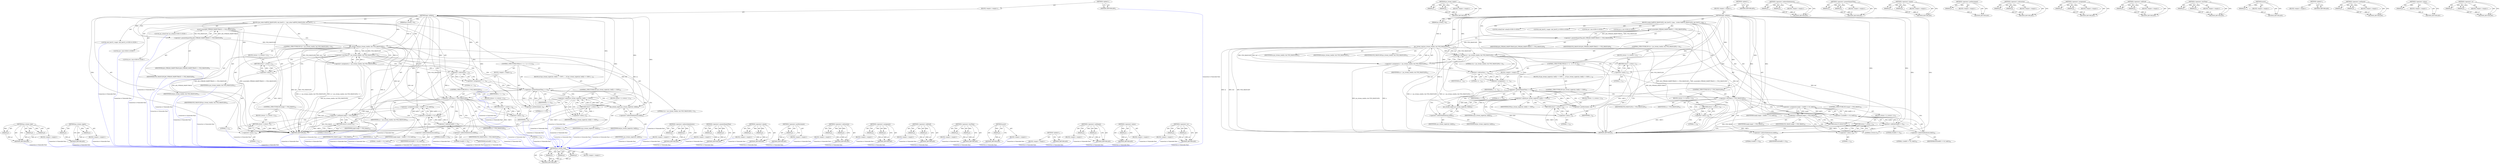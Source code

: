 digraph "&lt;operator&gt;.or" {
vulnerable_128 [label=<(METHOD,jas_stream_read)>];
vulnerable_129 [label=<(PARAM,p1)>];
vulnerable_130 [label=<(PARAM,p2)>];
vulnerable_131 [label=<(PARAM,p3)>];
vulnerable_132 [label=<(BLOCK,&lt;empty&gt;,&lt;empty&gt;)>];
vulnerable_133 [label=<(METHOD_RETURN,ANY)>];
vulnerable_152 [label=<(METHOD,jas_stream_ungetc)>];
vulnerable_153 [label=<(PARAM,p1)>];
vulnerable_154 [label=<(PARAM,p2)>];
vulnerable_155 [label=<(BLOCK,&lt;empty&gt;,&lt;empty&gt;)>];
vulnerable_156 [label=<(METHOD_RETURN,ANY)>];
vulnerable_6 [label=<(METHOD,&lt;global&gt;)<SUB>1</SUB>>];
vulnerable_7 [label=<(BLOCK,&lt;empty&gt;,&lt;empty&gt;)<SUB>1</SUB>>];
vulnerable_8 [label=<(METHOD,pgx_validate)<SUB>1</SUB>>];
vulnerable_9 [label=<(PARAM,jas_stream_t *in)<SUB>1</SUB>>];
vulnerable_10 [label=<(BLOCK,{
	uchar buf[PGX_MAGICLEN];
 	uint_fast32_t mag...,{
	uchar buf[PGX_MAGICLEN];
 	uint_fast32_t mag...)<SUB>2</SUB>>];
vulnerable_11 [label="<(LOCAL,uchar[] buf: uchar[])<SUB>3</SUB>>"];
vulnerable_12 [label="<(LOCAL,uint_fast32_t magic: uint_fast32_t)<SUB>4</SUB>>"];
vulnerable_13 [label="<(LOCAL,int i: int)<SUB>5</SUB>>"];
vulnerable_14 [label="<(LOCAL,int n: int)<SUB>6</SUB>>"];
vulnerable_15 [label=<(assert,assert(JAS_STREAM_MAXPUTBACK &gt;= PGX_MAGICLEN))<SUB>8</SUB>>];
vulnerable_16 [label=<(&lt;operator&gt;.greaterEqualsThan,JAS_STREAM_MAXPUTBACK &gt;= PGX_MAGICLEN)<SUB>8</SUB>>];
vulnerable_17 [label=<(IDENTIFIER,JAS_STREAM_MAXPUTBACK,JAS_STREAM_MAXPUTBACK &gt;= PGX_MAGICLEN)<SUB>8</SUB>>];
vulnerable_18 [label=<(IDENTIFIER,PGX_MAGICLEN,JAS_STREAM_MAXPUTBACK &gt;= PGX_MAGICLEN)<SUB>8</SUB>>];
vulnerable_19 [label=<(CONTROL_STRUCTURE,IF,if ((n = jas_stream_read(in, buf, PGX_MAGICLEN)) &lt; 0))<SUB>12</SUB>>];
vulnerable_20 [label=<(&lt;operator&gt;.lessThan,(n = jas_stream_read(in, buf, PGX_MAGICLEN)) &lt; 0)<SUB>12</SUB>>];
vulnerable_21 [label=<(&lt;operator&gt;.assignment,n = jas_stream_read(in, buf, PGX_MAGICLEN))<SUB>12</SUB>>];
vulnerable_22 [label=<(IDENTIFIER,n,n = jas_stream_read(in, buf, PGX_MAGICLEN))<SUB>12</SUB>>];
vulnerable_23 [label=<(jas_stream_read,jas_stream_read(in, buf, PGX_MAGICLEN))<SUB>12</SUB>>];
vulnerable_24 [label=<(IDENTIFIER,in,jas_stream_read(in, buf, PGX_MAGICLEN))<SUB>12</SUB>>];
vulnerable_25 [label=<(IDENTIFIER,buf,jas_stream_read(in, buf, PGX_MAGICLEN))<SUB>12</SUB>>];
vulnerable_26 [label=<(IDENTIFIER,PGX_MAGICLEN,jas_stream_read(in, buf, PGX_MAGICLEN))<SUB>12</SUB>>];
vulnerable_27 [label=<(LITERAL,0,(n = jas_stream_read(in, buf, PGX_MAGICLEN)) &lt; 0)<SUB>12</SUB>>];
vulnerable_28 [label=<(BLOCK,{
		return -1;
	},{
		return -1;
	})<SUB>12</SUB>>];
vulnerable_29 [label=<(RETURN,return -1;,return -1;)<SUB>13</SUB>>];
vulnerable_30 [label=<(&lt;operator&gt;.minus,-1)<SUB>13</SUB>>];
vulnerable_31 [label=<(LITERAL,1,-1)<SUB>13</SUB>>];
vulnerable_32 [label=<(CONTROL_STRUCTURE,FOR,for (i = n - 1;i &gt;= 0;--i))<SUB>18</SUB>>];
vulnerable_33 [label=<(BLOCK,&lt;empty&gt;,&lt;empty&gt;)<SUB>18</SUB>>];
vulnerable_34 [label=<(&lt;operator&gt;.assignment,i = n - 1)<SUB>18</SUB>>];
vulnerable_35 [label=<(IDENTIFIER,i,i = n - 1)<SUB>18</SUB>>];
vulnerable_36 [label=<(&lt;operator&gt;.subtraction,n - 1)<SUB>18</SUB>>];
vulnerable_37 [label=<(IDENTIFIER,n,n - 1)<SUB>18</SUB>>];
vulnerable_38 [label=<(LITERAL,1,n - 1)<SUB>18</SUB>>];
vulnerable_39 [label=<(&lt;operator&gt;.greaterEqualsThan,i &gt;= 0)<SUB>18</SUB>>];
vulnerable_40 [label=<(IDENTIFIER,i,i &gt;= 0)<SUB>18</SUB>>];
vulnerable_41 [label=<(LITERAL,0,i &gt;= 0)<SUB>18</SUB>>];
vulnerable_42 [label=<(&lt;operator&gt;.preDecrement,--i)<SUB>18</SUB>>];
vulnerable_43 [label=<(IDENTIFIER,i,--i)<SUB>18</SUB>>];
vulnerable_44 [label=<(BLOCK,{
		if (jas_stream_ungetc(in, buf[i]) == EOF) {...,{
		if (jas_stream_ungetc(in, buf[i]) == EOF) {...)<SUB>18</SUB>>];
vulnerable_45 [label=<(CONTROL_STRUCTURE,IF,if (jas_stream_ungetc(in, buf[i]) == EOF))<SUB>19</SUB>>];
vulnerable_46 [label=<(&lt;operator&gt;.equals,jas_stream_ungetc(in, buf[i]) == EOF)<SUB>19</SUB>>];
vulnerable_47 [label=<(jas_stream_ungetc,jas_stream_ungetc(in, buf[i]))<SUB>19</SUB>>];
vulnerable_48 [label=<(IDENTIFIER,in,jas_stream_ungetc(in, buf[i]))<SUB>19</SUB>>];
vulnerable_49 [label=<(&lt;operator&gt;.indirectIndexAccess,buf[i])<SUB>19</SUB>>];
vulnerable_50 [label=<(IDENTIFIER,buf,jas_stream_ungetc(in, buf[i]))<SUB>19</SUB>>];
vulnerable_51 [label=<(IDENTIFIER,i,jas_stream_ungetc(in, buf[i]))<SUB>19</SUB>>];
vulnerable_52 [label=<(IDENTIFIER,EOF,jas_stream_ungetc(in, buf[i]) == EOF)<SUB>19</SUB>>];
vulnerable_53 [label=<(BLOCK,{
			return -1;
		},{
			return -1;
		})<SUB>19</SUB>>];
vulnerable_54 [label=<(RETURN,return -1;,return -1;)<SUB>20</SUB>>];
vulnerable_55 [label=<(&lt;operator&gt;.minus,-1)<SUB>20</SUB>>];
vulnerable_56 [label=<(LITERAL,1,-1)<SUB>20</SUB>>];
vulnerable_57 [label=<(CONTROL_STRUCTURE,IF,if (n &lt; PGX_MAGICLEN))<SUB>25</SUB>>];
vulnerable_58 [label=<(&lt;operator&gt;.lessThan,n &lt; PGX_MAGICLEN)<SUB>25</SUB>>];
vulnerable_59 [label=<(IDENTIFIER,n,n &lt; PGX_MAGICLEN)<SUB>25</SUB>>];
vulnerable_60 [label=<(IDENTIFIER,PGX_MAGICLEN,n &lt; PGX_MAGICLEN)<SUB>25</SUB>>];
vulnerable_61 [label=<(BLOCK,{
		return -1;
	},{
		return -1;
	})<SUB>25</SUB>>];
vulnerable_62 [label=<(RETURN,return -1;,return -1;)<SUB>26</SUB>>];
vulnerable_63 [label=<(&lt;operator&gt;.minus,-1)<SUB>26</SUB>>];
vulnerable_64 [label=<(LITERAL,1,-1)<SUB>26</SUB>>];
vulnerable_65 [label=<(&lt;operator&gt;.assignment,magic = (buf[0] &lt;&lt; 8) | buf[1])<SUB>30</SUB>>];
vulnerable_66 [label=<(IDENTIFIER,magic,magic = (buf[0] &lt;&lt; 8) | buf[1])<SUB>30</SUB>>];
vulnerable_67 [label=<(&lt;operator&gt;.or,(buf[0] &lt;&lt; 8) | buf[1])<SUB>30</SUB>>];
vulnerable_68 [label=<(&lt;operator&gt;.shiftLeft,buf[0] &lt;&lt; 8)<SUB>30</SUB>>];
vulnerable_69 [label=<(&lt;operator&gt;.indirectIndexAccess,buf[0])<SUB>30</SUB>>];
vulnerable_70 [label=<(IDENTIFIER,buf,buf[0] &lt;&lt; 8)<SUB>30</SUB>>];
vulnerable_71 [label=<(LITERAL,0,buf[0] &lt;&lt; 8)<SUB>30</SUB>>];
vulnerable_72 [label=<(LITERAL,8,buf[0] &lt;&lt; 8)<SUB>30</SUB>>];
vulnerable_73 [label=<(&lt;operator&gt;.indirectIndexAccess,buf[1])<SUB>30</SUB>>];
vulnerable_74 [label=<(IDENTIFIER,buf,(buf[0] &lt;&lt; 8) | buf[1])<SUB>30</SUB>>];
vulnerable_75 [label=<(LITERAL,1,(buf[0] &lt;&lt; 8) | buf[1])<SUB>30</SUB>>];
vulnerable_76 [label=<(CONTROL_STRUCTURE,IF,if (magic != PGX_MAGIC))<SUB>33</SUB>>];
vulnerable_77 [label=<(&lt;operator&gt;.notEquals,magic != PGX_MAGIC)<SUB>33</SUB>>];
vulnerable_78 [label=<(IDENTIFIER,magic,magic != PGX_MAGIC)<SUB>33</SUB>>];
vulnerable_79 [label=<(IDENTIFIER,PGX_MAGIC,magic != PGX_MAGIC)<SUB>33</SUB>>];
vulnerable_80 [label=<(BLOCK,{
		return -1;
	},{
		return -1;
	})<SUB>33</SUB>>];
vulnerable_81 [label=<(RETURN,return -1;,return -1;)<SUB>34</SUB>>];
vulnerable_82 [label=<(&lt;operator&gt;.minus,-1)<SUB>34</SUB>>];
vulnerable_83 [label=<(LITERAL,1,-1)<SUB>34</SUB>>];
vulnerable_84 [label=<(RETURN,return 0;,return 0;)<SUB>37</SUB>>];
vulnerable_85 [label=<(LITERAL,0,return 0;)<SUB>37</SUB>>];
vulnerable_86 [label=<(METHOD_RETURN,int)<SUB>1</SUB>>];
vulnerable_88 [label=<(METHOD_RETURN,ANY)<SUB>1</SUB>>];
vulnerable_157 [label=<(METHOD,&lt;operator&gt;.indirectIndexAccess)>];
vulnerable_158 [label=<(PARAM,p1)>];
vulnerable_159 [label=<(PARAM,p2)>];
vulnerable_160 [label=<(BLOCK,&lt;empty&gt;,&lt;empty&gt;)>];
vulnerable_161 [label=<(METHOD_RETURN,ANY)>];
vulnerable_113 [label=<(METHOD,&lt;operator&gt;.greaterEqualsThan)>];
vulnerable_114 [label=<(PARAM,p1)>];
vulnerable_115 [label=<(PARAM,p2)>];
vulnerable_116 [label=<(BLOCK,&lt;empty&gt;,&lt;empty&gt;)>];
vulnerable_117 [label=<(METHOD_RETURN,ANY)>];
vulnerable_147 [label=<(METHOD,&lt;operator&gt;.equals)>];
vulnerable_148 [label=<(PARAM,p1)>];
vulnerable_149 [label=<(PARAM,p2)>];
vulnerable_150 [label=<(BLOCK,&lt;empty&gt;,&lt;empty&gt;)>];
vulnerable_151 [label=<(METHOD_RETURN,ANY)>];
vulnerable_143 [label=<(METHOD,&lt;operator&gt;.preDecrement)>];
vulnerable_144 [label=<(PARAM,p1)>];
vulnerable_145 [label=<(BLOCK,&lt;empty&gt;,&lt;empty&gt;)>];
vulnerable_146 [label=<(METHOD_RETURN,ANY)>];
vulnerable_138 [label=<(METHOD,&lt;operator&gt;.subtraction)>];
vulnerable_139 [label=<(PARAM,p1)>];
vulnerable_140 [label=<(PARAM,p2)>];
vulnerable_141 [label=<(BLOCK,&lt;empty&gt;,&lt;empty&gt;)>];
vulnerable_142 [label=<(METHOD_RETURN,ANY)>];
vulnerable_123 [label=<(METHOD,&lt;operator&gt;.assignment)>];
vulnerable_124 [label=<(PARAM,p1)>];
vulnerable_125 [label=<(PARAM,p2)>];
vulnerable_126 [label=<(BLOCK,&lt;empty&gt;,&lt;empty&gt;)>];
vulnerable_127 [label=<(METHOD_RETURN,ANY)>];
vulnerable_167 [label=<(METHOD,&lt;operator&gt;.shiftLeft)>];
vulnerable_168 [label=<(PARAM,p1)>];
vulnerable_169 [label=<(PARAM,p2)>];
vulnerable_170 [label=<(BLOCK,&lt;empty&gt;,&lt;empty&gt;)>];
vulnerable_171 [label=<(METHOD_RETURN,ANY)>];
vulnerable_118 [label=<(METHOD,&lt;operator&gt;.lessThan)>];
vulnerable_119 [label=<(PARAM,p1)>];
vulnerable_120 [label=<(PARAM,p2)>];
vulnerable_121 [label=<(BLOCK,&lt;empty&gt;,&lt;empty&gt;)>];
vulnerable_122 [label=<(METHOD_RETURN,ANY)>];
vulnerable_109 [label=<(METHOD,assert)>];
vulnerable_110 [label=<(PARAM,p1)>];
vulnerable_111 [label=<(BLOCK,&lt;empty&gt;,&lt;empty&gt;)>];
vulnerable_112 [label=<(METHOD_RETURN,ANY)>];
vulnerable_103 [label=<(METHOD,&lt;global&gt;)<SUB>1</SUB>>];
vulnerable_104 [label=<(BLOCK,&lt;empty&gt;,&lt;empty&gt;)>];
vulnerable_105 [label=<(METHOD_RETURN,ANY)>];
vulnerable_172 [label=<(METHOD,&lt;operator&gt;.notEquals)>];
vulnerable_173 [label=<(PARAM,p1)>];
vulnerable_174 [label=<(PARAM,p2)>];
vulnerable_175 [label=<(BLOCK,&lt;empty&gt;,&lt;empty&gt;)>];
vulnerable_176 [label=<(METHOD_RETURN,ANY)>];
vulnerable_134 [label=<(METHOD,&lt;operator&gt;.minus)>];
vulnerable_135 [label=<(PARAM,p1)>];
vulnerable_136 [label=<(BLOCK,&lt;empty&gt;,&lt;empty&gt;)>];
vulnerable_137 [label=<(METHOD_RETURN,ANY)>];
vulnerable_162 [label=<(METHOD,&lt;operator&gt;.or)>];
vulnerable_163 [label=<(PARAM,p1)>];
vulnerable_164 [label=<(PARAM,p2)>];
vulnerable_165 [label=<(BLOCK,&lt;empty&gt;,&lt;empty&gt;)>];
vulnerable_166 [label=<(METHOD_RETURN,ANY)>];
fixed_128 [label=<(METHOD,jas_stream_read)>];
fixed_129 [label=<(PARAM,p1)>];
fixed_130 [label=<(PARAM,p2)>];
fixed_131 [label=<(PARAM,p3)>];
fixed_132 [label=<(BLOCK,&lt;empty&gt;,&lt;empty&gt;)>];
fixed_133 [label=<(METHOD_RETURN,ANY)>];
fixed_152 [label=<(METHOD,jas_stream_ungetc)>];
fixed_153 [label=<(PARAM,p1)>];
fixed_154 [label=<(PARAM,p2)>];
fixed_155 [label=<(BLOCK,&lt;empty&gt;,&lt;empty&gt;)>];
fixed_156 [label=<(METHOD_RETURN,ANY)>];
fixed_6 [label=<(METHOD,&lt;global&gt;)<SUB>1</SUB>>];
fixed_7 [label=<(BLOCK,&lt;empty&gt;,&lt;empty&gt;)<SUB>1</SUB>>];
fixed_8 [label=<(METHOD,pgx_validate)<SUB>1</SUB>>];
fixed_9 [label=<(PARAM,jas_stream_t *in)<SUB>1</SUB>>];
fixed_10 [label=<(BLOCK,{
	jas_uchar buf[PGX_MAGICLEN];
 	uint_fast32_t...,{
	jas_uchar buf[PGX_MAGICLEN];
 	uint_fast32_t...)<SUB>2</SUB>>];
fixed_11 [label="<(LOCAL,jas_uchar[] buf: jas_uchar[])<SUB>3</SUB>>"];
fixed_12 [label="<(LOCAL,uint_fast32_t magic: uint_fast32_t)<SUB>4</SUB>>"];
fixed_13 [label="<(LOCAL,int i: int)<SUB>5</SUB>>"];
fixed_14 [label="<(LOCAL,int n: int)<SUB>6</SUB>>"];
fixed_15 [label=<(assert,assert(JAS_STREAM_MAXPUTBACK &gt;= PGX_MAGICLEN))<SUB>8</SUB>>];
fixed_16 [label=<(&lt;operator&gt;.greaterEqualsThan,JAS_STREAM_MAXPUTBACK &gt;= PGX_MAGICLEN)<SUB>8</SUB>>];
fixed_17 [label=<(IDENTIFIER,JAS_STREAM_MAXPUTBACK,JAS_STREAM_MAXPUTBACK &gt;= PGX_MAGICLEN)<SUB>8</SUB>>];
fixed_18 [label=<(IDENTIFIER,PGX_MAGICLEN,JAS_STREAM_MAXPUTBACK &gt;= PGX_MAGICLEN)<SUB>8</SUB>>];
fixed_19 [label=<(CONTROL_STRUCTURE,IF,if ((n = jas_stream_read(in, buf, PGX_MAGICLEN)) &lt; 0))<SUB>12</SUB>>];
fixed_20 [label=<(&lt;operator&gt;.lessThan,(n = jas_stream_read(in, buf, PGX_MAGICLEN)) &lt; 0)<SUB>12</SUB>>];
fixed_21 [label=<(&lt;operator&gt;.assignment,n = jas_stream_read(in, buf, PGX_MAGICLEN))<SUB>12</SUB>>];
fixed_22 [label=<(IDENTIFIER,n,n = jas_stream_read(in, buf, PGX_MAGICLEN))<SUB>12</SUB>>];
fixed_23 [label=<(jas_stream_read,jas_stream_read(in, buf, PGX_MAGICLEN))<SUB>12</SUB>>];
fixed_24 [label=<(IDENTIFIER,in,jas_stream_read(in, buf, PGX_MAGICLEN))<SUB>12</SUB>>];
fixed_25 [label=<(IDENTIFIER,buf,jas_stream_read(in, buf, PGX_MAGICLEN))<SUB>12</SUB>>];
fixed_26 [label=<(IDENTIFIER,PGX_MAGICLEN,jas_stream_read(in, buf, PGX_MAGICLEN))<SUB>12</SUB>>];
fixed_27 [label=<(LITERAL,0,(n = jas_stream_read(in, buf, PGX_MAGICLEN)) &lt; 0)<SUB>12</SUB>>];
fixed_28 [label=<(BLOCK,{
		return -1;
	},{
		return -1;
	})<SUB>12</SUB>>];
fixed_29 [label=<(RETURN,return -1;,return -1;)<SUB>13</SUB>>];
fixed_30 [label=<(&lt;operator&gt;.minus,-1)<SUB>13</SUB>>];
fixed_31 [label=<(LITERAL,1,-1)<SUB>13</SUB>>];
fixed_32 [label=<(CONTROL_STRUCTURE,FOR,for (i = n - 1;i &gt;= 0;--i))<SUB>18</SUB>>];
fixed_33 [label=<(BLOCK,&lt;empty&gt;,&lt;empty&gt;)<SUB>18</SUB>>];
fixed_34 [label=<(&lt;operator&gt;.assignment,i = n - 1)<SUB>18</SUB>>];
fixed_35 [label=<(IDENTIFIER,i,i = n - 1)<SUB>18</SUB>>];
fixed_36 [label=<(&lt;operator&gt;.subtraction,n - 1)<SUB>18</SUB>>];
fixed_37 [label=<(IDENTIFIER,n,n - 1)<SUB>18</SUB>>];
fixed_38 [label=<(LITERAL,1,n - 1)<SUB>18</SUB>>];
fixed_39 [label=<(&lt;operator&gt;.greaterEqualsThan,i &gt;= 0)<SUB>18</SUB>>];
fixed_40 [label=<(IDENTIFIER,i,i &gt;= 0)<SUB>18</SUB>>];
fixed_41 [label=<(LITERAL,0,i &gt;= 0)<SUB>18</SUB>>];
fixed_42 [label=<(&lt;operator&gt;.preDecrement,--i)<SUB>18</SUB>>];
fixed_43 [label=<(IDENTIFIER,i,--i)<SUB>18</SUB>>];
fixed_44 [label=<(BLOCK,{
		if (jas_stream_ungetc(in, buf[i]) == EOF) {...,{
		if (jas_stream_ungetc(in, buf[i]) == EOF) {...)<SUB>18</SUB>>];
fixed_45 [label=<(CONTROL_STRUCTURE,IF,if (jas_stream_ungetc(in, buf[i]) == EOF))<SUB>19</SUB>>];
fixed_46 [label=<(&lt;operator&gt;.equals,jas_stream_ungetc(in, buf[i]) == EOF)<SUB>19</SUB>>];
fixed_47 [label=<(jas_stream_ungetc,jas_stream_ungetc(in, buf[i]))<SUB>19</SUB>>];
fixed_48 [label=<(IDENTIFIER,in,jas_stream_ungetc(in, buf[i]))<SUB>19</SUB>>];
fixed_49 [label=<(&lt;operator&gt;.indirectIndexAccess,buf[i])<SUB>19</SUB>>];
fixed_50 [label=<(IDENTIFIER,buf,jas_stream_ungetc(in, buf[i]))<SUB>19</SUB>>];
fixed_51 [label=<(IDENTIFIER,i,jas_stream_ungetc(in, buf[i]))<SUB>19</SUB>>];
fixed_52 [label=<(IDENTIFIER,EOF,jas_stream_ungetc(in, buf[i]) == EOF)<SUB>19</SUB>>];
fixed_53 [label=<(BLOCK,{
			return -1;
		},{
			return -1;
		})<SUB>19</SUB>>];
fixed_54 [label=<(RETURN,return -1;,return -1;)<SUB>20</SUB>>];
fixed_55 [label=<(&lt;operator&gt;.minus,-1)<SUB>20</SUB>>];
fixed_56 [label=<(LITERAL,1,-1)<SUB>20</SUB>>];
fixed_57 [label=<(CONTROL_STRUCTURE,IF,if (n &lt; PGX_MAGICLEN))<SUB>25</SUB>>];
fixed_58 [label=<(&lt;operator&gt;.lessThan,n &lt; PGX_MAGICLEN)<SUB>25</SUB>>];
fixed_59 [label=<(IDENTIFIER,n,n &lt; PGX_MAGICLEN)<SUB>25</SUB>>];
fixed_60 [label=<(IDENTIFIER,PGX_MAGICLEN,n &lt; PGX_MAGICLEN)<SUB>25</SUB>>];
fixed_61 [label=<(BLOCK,{
		return -1;
	},{
		return -1;
	})<SUB>25</SUB>>];
fixed_62 [label=<(RETURN,return -1;,return -1;)<SUB>26</SUB>>];
fixed_63 [label=<(&lt;operator&gt;.minus,-1)<SUB>26</SUB>>];
fixed_64 [label=<(LITERAL,1,-1)<SUB>26</SUB>>];
fixed_65 [label=<(&lt;operator&gt;.assignment,magic = (buf[0] &lt;&lt; 8) | buf[1])<SUB>30</SUB>>];
fixed_66 [label=<(IDENTIFIER,magic,magic = (buf[0] &lt;&lt; 8) | buf[1])<SUB>30</SUB>>];
fixed_67 [label=<(&lt;operator&gt;.or,(buf[0] &lt;&lt; 8) | buf[1])<SUB>30</SUB>>];
fixed_68 [label=<(&lt;operator&gt;.shiftLeft,buf[0] &lt;&lt; 8)<SUB>30</SUB>>];
fixed_69 [label=<(&lt;operator&gt;.indirectIndexAccess,buf[0])<SUB>30</SUB>>];
fixed_70 [label=<(IDENTIFIER,buf,buf[0] &lt;&lt; 8)<SUB>30</SUB>>];
fixed_71 [label=<(LITERAL,0,buf[0] &lt;&lt; 8)<SUB>30</SUB>>];
fixed_72 [label=<(LITERAL,8,buf[0] &lt;&lt; 8)<SUB>30</SUB>>];
fixed_73 [label=<(&lt;operator&gt;.indirectIndexAccess,buf[1])<SUB>30</SUB>>];
fixed_74 [label=<(IDENTIFIER,buf,(buf[0] &lt;&lt; 8) | buf[1])<SUB>30</SUB>>];
fixed_75 [label=<(LITERAL,1,(buf[0] &lt;&lt; 8) | buf[1])<SUB>30</SUB>>];
fixed_76 [label=<(CONTROL_STRUCTURE,IF,if (magic != PGX_MAGIC))<SUB>33</SUB>>];
fixed_77 [label=<(&lt;operator&gt;.notEquals,magic != PGX_MAGIC)<SUB>33</SUB>>];
fixed_78 [label=<(IDENTIFIER,magic,magic != PGX_MAGIC)<SUB>33</SUB>>];
fixed_79 [label=<(IDENTIFIER,PGX_MAGIC,magic != PGX_MAGIC)<SUB>33</SUB>>];
fixed_80 [label=<(BLOCK,{
		return -1;
	},{
		return -1;
	})<SUB>33</SUB>>];
fixed_81 [label=<(RETURN,return -1;,return -1;)<SUB>34</SUB>>];
fixed_82 [label=<(&lt;operator&gt;.minus,-1)<SUB>34</SUB>>];
fixed_83 [label=<(LITERAL,1,-1)<SUB>34</SUB>>];
fixed_84 [label=<(RETURN,return 0;,return 0;)<SUB>37</SUB>>];
fixed_85 [label=<(LITERAL,0,return 0;)<SUB>37</SUB>>];
fixed_86 [label=<(METHOD_RETURN,int)<SUB>1</SUB>>];
fixed_88 [label=<(METHOD_RETURN,ANY)<SUB>1</SUB>>];
fixed_157 [label=<(METHOD,&lt;operator&gt;.indirectIndexAccess)>];
fixed_158 [label=<(PARAM,p1)>];
fixed_159 [label=<(PARAM,p2)>];
fixed_160 [label=<(BLOCK,&lt;empty&gt;,&lt;empty&gt;)>];
fixed_161 [label=<(METHOD_RETURN,ANY)>];
fixed_113 [label=<(METHOD,&lt;operator&gt;.greaterEqualsThan)>];
fixed_114 [label=<(PARAM,p1)>];
fixed_115 [label=<(PARAM,p2)>];
fixed_116 [label=<(BLOCK,&lt;empty&gt;,&lt;empty&gt;)>];
fixed_117 [label=<(METHOD_RETURN,ANY)>];
fixed_147 [label=<(METHOD,&lt;operator&gt;.equals)>];
fixed_148 [label=<(PARAM,p1)>];
fixed_149 [label=<(PARAM,p2)>];
fixed_150 [label=<(BLOCK,&lt;empty&gt;,&lt;empty&gt;)>];
fixed_151 [label=<(METHOD_RETURN,ANY)>];
fixed_143 [label=<(METHOD,&lt;operator&gt;.preDecrement)>];
fixed_144 [label=<(PARAM,p1)>];
fixed_145 [label=<(BLOCK,&lt;empty&gt;,&lt;empty&gt;)>];
fixed_146 [label=<(METHOD_RETURN,ANY)>];
fixed_138 [label=<(METHOD,&lt;operator&gt;.subtraction)>];
fixed_139 [label=<(PARAM,p1)>];
fixed_140 [label=<(PARAM,p2)>];
fixed_141 [label=<(BLOCK,&lt;empty&gt;,&lt;empty&gt;)>];
fixed_142 [label=<(METHOD_RETURN,ANY)>];
fixed_123 [label=<(METHOD,&lt;operator&gt;.assignment)>];
fixed_124 [label=<(PARAM,p1)>];
fixed_125 [label=<(PARAM,p2)>];
fixed_126 [label=<(BLOCK,&lt;empty&gt;,&lt;empty&gt;)>];
fixed_127 [label=<(METHOD_RETURN,ANY)>];
fixed_167 [label=<(METHOD,&lt;operator&gt;.shiftLeft)>];
fixed_168 [label=<(PARAM,p1)>];
fixed_169 [label=<(PARAM,p2)>];
fixed_170 [label=<(BLOCK,&lt;empty&gt;,&lt;empty&gt;)>];
fixed_171 [label=<(METHOD_RETURN,ANY)>];
fixed_118 [label=<(METHOD,&lt;operator&gt;.lessThan)>];
fixed_119 [label=<(PARAM,p1)>];
fixed_120 [label=<(PARAM,p2)>];
fixed_121 [label=<(BLOCK,&lt;empty&gt;,&lt;empty&gt;)>];
fixed_122 [label=<(METHOD_RETURN,ANY)>];
fixed_109 [label=<(METHOD,assert)>];
fixed_110 [label=<(PARAM,p1)>];
fixed_111 [label=<(BLOCK,&lt;empty&gt;,&lt;empty&gt;)>];
fixed_112 [label=<(METHOD_RETURN,ANY)>];
fixed_103 [label=<(METHOD,&lt;global&gt;)<SUB>1</SUB>>];
fixed_104 [label=<(BLOCK,&lt;empty&gt;,&lt;empty&gt;)>];
fixed_105 [label=<(METHOD_RETURN,ANY)>];
fixed_172 [label=<(METHOD,&lt;operator&gt;.notEquals)>];
fixed_173 [label=<(PARAM,p1)>];
fixed_174 [label=<(PARAM,p2)>];
fixed_175 [label=<(BLOCK,&lt;empty&gt;,&lt;empty&gt;)>];
fixed_176 [label=<(METHOD_RETURN,ANY)>];
fixed_134 [label=<(METHOD,&lt;operator&gt;.minus)>];
fixed_135 [label=<(PARAM,p1)>];
fixed_136 [label=<(BLOCK,&lt;empty&gt;,&lt;empty&gt;)>];
fixed_137 [label=<(METHOD_RETURN,ANY)>];
fixed_162 [label=<(METHOD,&lt;operator&gt;.or)>];
fixed_163 [label=<(PARAM,p1)>];
fixed_164 [label=<(PARAM,p2)>];
fixed_165 [label=<(BLOCK,&lt;empty&gt;,&lt;empty&gt;)>];
fixed_166 [label=<(METHOD_RETURN,ANY)>];
vulnerable_128 -> vulnerable_129  [key=0, label="AST: "];
vulnerable_128 -> vulnerable_129  [key=1, label="DDG: "];
vulnerable_128 -> vulnerable_132  [key=0, label="AST: "];
vulnerable_128 -> vulnerable_130  [key=0, label="AST: "];
vulnerable_128 -> vulnerable_130  [key=1, label="DDG: "];
vulnerable_128 -> vulnerable_133  [key=0, label="AST: "];
vulnerable_128 -> vulnerable_133  [key=1, label="CFG: "];
vulnerable_128 -> vulnerable_131  [key=0, label="AST: "];
vulnerable_128 -> vulnerable_131  [key=1, label="DDG: "];
vulnerable_129 -> vulnerable_133  [key=0, label="DDG: p1"];
vulnerable_130 -> vulnerable_133  [key=0, label="DDG: p2"];
vulnerable_131 -> vulnerable_133  [key=0, label="DDG: p3"];
vulnerable_152 -> vulnerable_153  [key=0, label="AST: "];
vulnerable_152 -> vulnerable_153  [key=1, label="DDG: "];
vulnerable_152 -> vulnerable_155  [key=0, label="AST: "];
vulnerable_152 -> vulnerable_154  [key=0, label="AST: "];
vulnerable_152 -> vulnerable_154  [key=1, label="DDG: "];
vulnerable_152 -> vulnerable_156  [key=0, label="AST: "];
vulnerable_152 -> vulnerable_156  [key=1, label="CFG: "];
vulnerable_153 -> vulnerable_156  [key=0, label="DDG: p1"];
vulnerable_154 -> vulnerable_156  [key=0, label="DDG: p2"];
vulnerable_6 -> vulnerable_7  [key=0, label="AST: "];
vulnerable_6 -> vulnerable_88  [key=0, label="AST: "];
vulnerable_6 -> vulnerable_88  [key=1, label="CFG: "];
vulnerable_7 -> vulnerable_8  [key=0, label="AST: "];
vulnerable_8 -> vulnerable_9  [key=0, label="AST: "];
vulnerable_8 -> vulnerable_9  [key=1, label="DDG: "];
vulnerable_8 -> vulnerable_10  [key=0, label="AST: "];
vulnerable_8 -> vulnerable_86  [key=0, label="AST: "];
vulnerable_8 -> vulnerable_16  [key=0, label="CFG: "];
vulnerable_8 -> vulnerable_16  [key=1, label="DDG: "];
vulnerable_8 -> vulnerable_84  [key=0, label="DDG: "];
vulnerable_8 -> vulnerable_85  [key=0, label="DDG: "];
vulnerable_8 -> vulnerable_20  [key=0, label="DDG: "];
vulnerable_8 -> vulnerable_39  [key=0, label="DDG: "];
vulnerable_8 -> vulnerable_42  [key=0, label="DDG: "];
vulnerable_8 -> vulnerable_58  [key=0, label="DDG: "];
vulnerable_8 -> vulnerable_77  [key=0, label="DDG: "];
vulnerable_8 -> vulnerable_68  [key=0, label="DDG: "];
vulnerable_8 -> vulnerable_23  [key=0, label="DDG: "];
vulnerable_8 -> vulnerable_30  [key=0, label="DDG: "];
vulnerable_8 -> vulnerable_36  [key=0, label="DDG: "];
vulnerable_8 -> vulnerable_46  [key=0, label="DDG: "];
vulnerable_8 -> vulnerable_63  [key=0, label="DDG: "];
vulnerable_8 -> vulnerable_82  [key=0, label="DDG: "];
vulnerable_8 -> vulnerable_47  [key=0, label="DDG: "];
vulnerable_8 -> vulnerable_55  [key=0, label="DDG: "];
vulnerable_9 -> vulnerable_23  [key=0, label="DDG: in"];
vulnerable_10 -> vulnerable_11  [key=0, label="AST: "];
vulnerable_10 -> vulnerable_12  [key=0, label="AST: "];
vulnerable_10 -> vulnerable_13  [key=0, label="AST: "];
vulnerable_10 -> vulnerable_14  [key=0, label="AST: "];
vulnerable_10 -> vulnerable_15  [key=0, label="AST: "];
vulnerable_10 -> vulnerable_19  [key=0, label="AST: "];
vulnerable_10 -> vulnerable_32  [key=0, label="AST: "];
vulnerable_10 -> vulnerable_57  [key=0, label="AST: "];
vulnerable_10 -> vulnerable_65  [key=0, label="AST: "];
vulnerable_10 -> vulnerable_76  [key=0, label="AST: "];
vulnerable_10 -> vulnerable_84  [key=0, label="AST: "];
vulnerable_15 -> vulnerable_16  [key=0, label="AST: "];
vulnerable_15 -> vulnerable_23  [key=0, label="CFG: "];
vulnerable_15 -> vulnerable_86  [key=0, label="DDG: JAS_STREAM_MAXPUTBACK &gt;= PGX_MAGICLEN"];
vulnerable_15 -> vulnerable_86  [key=1, label="DDG: assert(JAS_STREAM_MAXPUTBACK &gt;= PGX_MAGICLEN)"];
vulnerable_16 -> vulnerable_17  [key=0, label="AST: "];
vulnerable_16 -> vulnerable_18  [key=0, label="AST: "];
vulnerable_16 -> vulnerable_15  [key=0, label="CFG: "];
vulnerable_16 -> vulnerable_15  [key=1, label="DDG: JAS_STREAM_MAXPUTBACK"];
vulnerable_16 -> vulnerable_15  [key=2, label="DDG: PGX_MAGICLEN"];
vulnerable_16 -> vulnerable_86  [key=0, label="DDG: JAS_STREAM_MAXPUTBACK"];
vulnerable_16 -> vulnerable_23  [key=0, label="DDG: PGX_MAGICLEN"];
vulnerable_19 -> vulnerable_20  [key=0, label="AST: "];
vulnerable_19 -> vulnerable_28  [key=0, label="AST: "];
vulnerable_20 -> vulnerable_21  [key=0, label="AST: "];
vulnerable_20 -> vulnerable_27  [key=0, label="AST: "];
vulnerable_20 -> vulnerable_30  [key=0, label="CFG: "];
vulnerable_20 -> vulnerable_30  [key=1, label="CDG: "];
vulnerable_20 -> vulnerable_36  [key=0, label="CFG: "];
vulnerable_20 -> vulnerable_36  [key=1, label="CDG: "];
vulnerable_20 -> vulnerable_86  [key=0, label="DDG: n = jas_stream_read(in, buf, PGX_MAGICLEN)"];
vulnerable_20 -> vulnerable_86  [key=1, label="DDG: (n = jas_stream_read(in, buf, PGX_MAGICLEN)) &lt; 0"];
vulnerable_20 -> vulnerable_34  [key=0, label="CDG: "];
vulnerable_20 -> vulnerable_29  [key=0, label="CDG: "];
vulnerable_20 -> vulnerable_39  [key=0, label="CDG: "];
vulnerable_21 -> vulnerable_22  [key=0, label="AST: "];
vulnerable_21 -> vulnerable_23  [key=0, label="AST: "];
vulnerable_21 -> vulnerable_20  [key=0, label="CFG: "];
vulnerable_21 -> vulnerable_20  [key=1, label="DDG: n"];
vulnerable_21 -> vulnerable_86  [key=0, label="DDG: n"];
vulnerable_21 -> vulnerable_86  [key=1, label="DDG: jas_stream_read(in, buf, PGX_MAGICLEN)"];
vulnerable_21 -> vulnerable_36  [key=0, label="DDG: n"];
vulnerable_23 -> vulnerable_24  [key=0, label="AST: "];
vulnerable_23 -> vulnerable_25  [key=0, label="AST: "];
vulnerable_23 -> vulnerable_26  [key=0, label="AST: "];
vulnerable_23 -> vulnerable_21  [key=0, label="CFG: "];
vulnerable_23 -> vulnerable_21  [key=1, label="DDG: in"];
vulnerable_23 -> vulnerable_21  [key=2, label="DDG: buf"];
vulnerable_23 -> vulnerable_21  [key=3, label="DDG: PGX_MAGICLEN"];
vulnerable_23 -> vulnerable_86  [key=0, label="DDG: in"];
vulnerable_23 -> vulnerable_86  [key=1, label="DDG: buf"];
vulnerable_23 -> vulnerable_86  [key=2, label="DDG: PGX_MAGICLEN"];
vulnerable_23 -> vulnerable_20  [key=0, label="DDG: in"];
vulnerable_23 -> vulnerable_20  [key=1, label="DDG: buf"];
vulnerable_23 -> vulnerable_20  [key=2, label="DDG: PGX_MAGICLEN"];
vulnerable_23 -> vulnerable_58  [key=0, label="DDG: PGX_MAGICLEN"];
vulnerable_23 -> vulnerable_67  [key=0, label="DDG: buf"];
vulnerable_23 -> vulnerable_68  [key=0, label="DDG: buf"];
vulnerable_23 -> vulnerable_47  [key=0, label="DDG: in"];
vulnerable_23 -> vulnerable_47  [key=1, label="DDG: buf"];
vulnerable_28 -> vulnerable_29  [key=0, label="AST: "];
vulnerable_29 -> vulnerable_30  [key=0, label="AST: "];
vulnerable_29 -> vulnerable_86  [key=0, label="CFG: "];
vulnerable_29 -> vulnerable_86  [key=1, label="DDG: &lt;RET&gt;"];
vulnerable_30 -> vulnerable_31  [key=0, label="AST: "];
vulnerable_30 -> vulnerable_29  [key=0, label="CFG: "];
vulnerable_30 -> vulnerable_29  [key=1, label="DDG: -1"];
vulnerable_30 -> vulnerable_86  [key=0, label="DDG: -1"];
vulnerable_32 -> vulnerable_33  [key=0, label="AST: "];
vulnerable_32 -> vulnerable_39  [key=0, label="AST: "];
vulnerable_32 -> vulnerable_42  [key=0, label="AST: "];
vulnerable_32 -> vulnerable_44  [key=0, label="AST: "];
vulnerable_33 -> vulnerable_34  [key=0, label="AST: "];
vulnerable_34 -> vulnerable_35  [key=0, label="AST: "];
vulnerable_34 -> vulnerable_36  [key=0, label="AST: "];
vulnerable_34 -> vulnerable_39  [key=0, label="CFG: "];
vulnerable_34 -> vulnerable_39  [key=1, label="DDG: i"];
vulnerable_36 -> vulnerable_37  [key=0, label="AST: "];
vulnerable_36 -> vulnerable_38  [key=0, label="AST: "];
vulnerable_36 -> vulnerable_34  [key=0, label="CFG: "];
vulnerable_36 -> vulnerable_34  [key=1, label="DDG: n"];
vulnerable_36 -> vulnerable_34  [key=2, label="DDG: 1"];
vulnerable_36 -> vulnerable_58  [key=0, label="DDG: n"];
vulnerable_39 -> vulnerable_40  [key=0, label="AST: "];
vulnerable_39 -> vulnerable_41  [key=0, label="AST: "];
vulnerable_39 -> vulnerable_49  [key=0, label="CFG: "];
vulnerable_39 -> vulnerable_49  [key=1, label="CDG: "];
vulnerable_39 -> vulnerable_58  [key=0, label="CFG: "];
vulnerable_39 -> vulnerable_58  [key=1, label="CDG: "];
vulnerable_39 -> vulnerable_42  [key=0, label="DDG: i"];
vulnerable_39 -> vulnerable_47  [key=0, label="CDG: "];
vulnerable_39 -> vulnerable_46  [key=0, label="CDG: "];
vulnerable_42 -> vulnerable_43  [key=0, label="AST: "];
vulnerable_42 -> vulnerable_39  [key=0, label="CFG: "];
vulnerable_42 -> vulnerable_39  [key=1, label="DDG: i"];
vulnerable_44 -> vulnerable_45  [key=0, label="AST: "];
vulnerable_45 -> vulnerable_46  [key=0, label="AST: "];
vulnerable_45 -> vulnerable_53  [key=0, label="AST: "];
vulnerable_46 -> vulnerable_47  [key=0, label="AST: "];
vulnerable_46 -> vulnerable_52  [key=0, label="AST: "];
vulnerable_46 -> vulnerable_55  [key=0, label="CFG: "];
vulnerable_46 -> vulnerable_55  [key=1, label="CDG: "];
vulnerable_46 -> vulnerable_42  [key=0, label="CFG: "];
vulnerable_46 -> vulnerable_42  [key=1, label="CDG: "];
vulnerable_46 -> vulnerable_86  [key=0, label="DDG: EOF"];
vulnerable_46 -> vulnerable_54  [key=0, label="CDG: "];
vulnerable_46 -> vulnerable_39  [key=0, label="CDG: "];
vulnerable_47 -> vulnerable_48  [key=0, label="AST: "];
vulnerable_47 -> vulnerable_49  [key=0, label="AST: "];
vulnerable_47 -> vulnerable_46  [key=0, label="CFG: "];
vulnerable_47 -> vulnerable_46  [key=1, label="DDG: in"];
vulnerable_47 -> vulnerable_46  [key=2, label="DDG: buf[i]"];
vulnerable_49 -> vulnerable_50  [key=0, label="AST: "];
vulnerable_49 -> vulnerable_51  [key=0, label="AST: "];
vulnerable_49 -> vulnerable_47  [key=0, label="CFG: "];
vulnerable_53 -> vulnerable_54  [key=0, label="AST: "];
vulnerable_54 -> vulnerable_55  [key=0, label="AST: "];
vulnerable_54 -> vulnerable_86  [key=0, label="CFG: "];
vulnerable_54 -> vulnerable_86  [key=1, label="DDG: &lt;RET&gt;"];
vulnerable_55 -> vulnerable_56  [key=0, label="AST: "];
vulnerable_55 -> vulnerable_54  [key=0, label="CFG: "];
vulnerable_55 -> vulnerable_54  [key=1, label="DDG: -1"];
vulnerable_57 -> vulnerable_58  [key=0, label="AST: "];
vulnerable_57 -> vulnerable_61  [key=0, label="AST: "];
vulnerable_58 -> vulnerable_59  [key=0, label="AST: "];
vulnerable_58 -> vulnerable_60  [key=0, label="AST: "];
vulnerable_58 -> vulnerable_63  [key=0, label="CFG: "];
vulnerable_58 -> vulnerable_63  [key=1, label="CDG: "];
vulnerable_58 -> vulnerable_69  [key=0, label="CFG: "];
vulnerable_58 -> vulnerable_69  [key=1, label="CDG: "];
vulnerable_58 -> vulnerable_68  [key=0, label="CDG: "];
vulnerable_58 -> vulnerable_73  [key=0, label="CDG: "];
vulnerable_58 -> vulnerable_77  [key=0, label="CDG: "];
vulnerable_58 -> vulnerable_67  [key=0, label="CDG: "];
vulnerable_58 -> vulnerable_65  [key=0, label="CDG: "];
vulnerable_58 -> vulnerable_62  [key=0, label="CDG: "];
vulnerable_61 -> vulnerable_62  [key=0, label="AST: "];
vulnerable_62 -> vulnerable_63  [key=0, label="AST: "];
vulnerable_62 -> vulnerable_86  [key=0, label="CFG: "];
vulnerable_62 -> vulnerable_86  [key=1, label="DDG: &lt;RET&gt;"];
vulnerable_63 -> vulnerable_64  [key=0, label="AST: "];
vulnerable_63 -> vulnerable_62  [key=0, label="CFG: "];
vulnerable_63 -> vulnerable_62  [key=1, label="DDG: -1"];
vulnerable_65 -> vulnerable_66  [key=0, label="AST: "];
vulnerable_65 -> vulnerable_67  [key=0, label="AST: "];
vulnerable_65 -> vulnerable_77  [key=0, label="CFG: "];
vulnerable_65 -> vulnerable_77  [key=1, label="DDG: magic"];
vulnerable_67 -> vulnerable_68  [key=0, label="AST: "];
vulnerable_67 -> vulnerable_73  [key=0, label="AST: "];
vulnerable_67 -> vulnerable_65  [key=0, label="CFG: "];
vulnerable_67 -> vulnerable_65  [key=1, label="DDG: buf[0] &lt;&lt; 8"];
vulnerable_67 -> vulnerable_65  [key=2, label="DDG: buf[1]"];
vulnerable_68 -> vulnerable_69  [key=0, label="AST: "];
vulnerable_68 -> vulnerable_72  [key=0, label="AST: "];
vulnerable_68 -> vulnerable_73  [key=0, label="CFG: "];
vulnerable_68 -> vulnerable_67  [key=0, label="DDG: buf[0]"];
vulnerable_68 -> vulnerable_67  [key=1, label="DDG: 8"];
vulnerable_69 -> vulnerable_70  [key=0, label="AST: "];
vulnerable_69 -> vulnerable_71  [key=0, label="AST: "];
vulnerable_69 -> vulnerable_68  [key=0, label="CFG: "];
vulnerable_73 -> vulnerable_74  [key=0, label="AST: "];
vulnerable_73 -> vulnerable_75  [key=0, label="AST: "];
vulnerable_73 -> vulnerable_67  [key=0, label="CFG: "];
vulnerable_76 -> vulnerable_77  [key=0, label="AST: "];
vulnerable_76 -> vulnerable_80  [key=0, label="AST: "];
vulnerable_77 -> vulnerable_78  [key=0, label="AST: "];
vulnerable_77 -> vulnerable_79  [key=0, label="AST: "];
vulnerable_77 -> vulnerable_82  [key=0, label="CFG: "];
vulnerable_77 -> vulnerable_82  [key=1, label="CDG: "];
vulnerable_77 -> vulnerable_84  [key=0, label="CFG: "];
vulnerable_77 -> vulnerable_84  [key=1, label="CDG: "];
vulnerable_77 -> vulnerable_86  [key=0, label="DDG: PGX_MAGIC"];
vulnerable_77 -> vulnerable_81  [key=0, label="CDG: "];
vulnerable_80 -> vulnerable_81  [key=0, label="AST: "];
vulnerable_81 -> vulnerable_82  [key=0, label="AST: "];
vulnerable_81 -> vulnerable_86  [key=0, label="CFG: "];
vulnerable_81 -> vulnerable_86  [key=1, label="DDG: &lt;RET&gt;"];
vulnerable_82 -> vulnerable_83  [key=0, label="AST: "];
vulnerable_82 -> vulnerable_81  [key=0, label="CFG: "];
vulnerable_82 -> vulnerable_81  [key=1, label="DDG: -1"];
vulnerable_84 -> vulnerable_85  [key=0, label="AST: "];
vulnerable_84 -> vulnerable_86  [key=0, label="CFG: "];
vulnerable_84 -> vulnerable_86  [key=1, label="DDG: &lt;RET&gt;"];
vulnerable_85 -> vulnerable_84  [key=0, label="DDG: 0"];
vulnerable_157 -> vulnerable_158  [key=0, label="AST: "];
vulnerable_157 -> vulnerable_158  [key=1, label="DDG: "];
vulnerable_157 -> vulnerable_160  [key=0, label="AST: "];
vulnerable_157 -> vulnerable_159  [key=0, label="AST: "];
vulnerable_157 -> vulnerable_159  [key=1, label="DDG: "];
vulnerable_157 -> vulnerable_161  [key=0, label="AST: "];
vulnerable_157 -> vulnerable_161  [key=1, label="CFG: "];
vulnerable_158 -> vulnerable_161  [key=0, label="DDG: p1"];
vulnerable_159 -> vulnerable_161  [key=0, label="DDG: p2"];
vulnerable_113 -> vulnerable_114  [key=0, label="AST: "];
vulnerable_113 -> vulnerable_114  [key=1, label="DDG: "];
vulnerable_113 -> vulnerable_116  [key=0, label="AST: "];
vulnerable_113 -> vulnerable_115  [key=0, label="AST: "];
vulnerable_113 -> vulnerable_115  [key=1, label="DDG: "];
vulnerable_113 -> vulnerable_117  [key=0, label="AST: "];
vulnerable_113 -> vulnerable_117  [key=1, label="CFG: "];
vulnerable_114 -> vulnerable_117  [key=0, label="DDG: p1"];
vulnerable_115 -> vulnerable_117  [key=0, label="DDG: p2"];
vulnerable_147 -> vulnerable_148  [key=0, label="AST: "];
vulnerable_147 -> vulnerable_148  [key=1, label="DDG: "];
vulnerable_147 -> vulnerable_150  [key=0, label="AST: "];
vulnerable_147 -> vulnerable_149  [key=0, label="AST: "];
vulnerable_147 -> vulnerable_149  [key=1, label="DDG: "];
vulnerable_147 -> vulnerable_151  [key=0, label="AST: "];
vulnerable_147 -> vulnerable_151  [key=1, label="CFG: "];
vulnerable_148 -> vulnerable_151  [key=0, label="DDG: p1"];
vulnerable_149 -> vulnerable_151  [key=0, label="DDG: p2"];
vulnerable_143 -> vulnerable_144  [key=0, label="AST: "];
vulnerable_143 -> vulnerable_144  [key=1, label="DDG: "];
vulnerable_143 -> vulnerable_145  [key=0, label="AST: "];
vulnerable_143 -> vulnerable_146  [key=0, label="AST: "];
vulnerable_143 -> vulnerable_146  [key=1, label="CFG: "];
vulnerable_144 -> vulnerable_146  [key=0, label="DDG: p1"];
vulnerable_138 -> vulnerable_139  [key=0, label="AST: "];
vulnerable_138 -> vulnerable_139  [key=1, label="DDG: "];
vulnerable_138 -> vulnerable_141  [key=0, label="AST: "];
vulnerable_138 -> vulnerable_140  [key=0, label="AST: "];
vulnerable_138 -> vulnerable_140  [key=1, label="DDG: "];
vulnerable_138 -> vulnerable_142  [key=0, label="AST: "];
vulnerable_138 -> vulnerable_142  [key=1, label="CFG: "];
vulnerable_139 -> vulnerable_142  [key=0, label="DDG: p1"];
vulnerable_140 -> vulnerable_142  [key=0, label="DDG: p2"];
vulnerable_123 -> vulnerable_124  [key=0, label="AST: "];
vulnerable_123 -> vulnerable_124  [key=1, label="DDG: "];
vulnerable_123 -> vulnerable_126  [key=0, label="AST: "];
vulnerable_123 -> vulnerable_125  [key=0, label="AST: "];
vulnerable_123 -> vulnerable_125  [key=1, label="DDG: "];
vulnerable_123 -> vulnerable_127  [key=0, label="AST: "];
vulnerable_123 -> vulnerable_127  [key=1, label="CFG: "];
vulnerable_124 -> vulnerable_127  [key=0, label="DDG: p1"];
vulnerable_125 -> vulnerable_127  [key=0, label="DDG: p2"];
vulnerable_167 -> vulnerable_168  [key=0, label="AST: "];
vulnerable_167 -> vulnerable_168  [key=1, label="DDG: "];
vulnerable_167 -> vulnerable_170  [key=0, label="AST: "];
vulnerable_167 -> vulnerable_169  [key=0, label="AST: "];
vulnerable_167 -> vulnerable_169  [key=1, label="DDG: "];
vulnerable_167 -> vulnerable_171  [key=0, label="AST: "];
vulnerable_167 -> vulnerable_171  [key=1, label="CFG: "];
vulnerable_168 -> vulnerable_171  [key=0, label="DDG: p1"];
vulnerable_169 -> vulnerable_171  [key=0, label="DDG: p2"];
vulnerable_118 -> vulnerable_119  [key=0, label="AST: "];
vulnerable_118 -> vulnerable_119  [key=1, label="DDG: "];
vulnerable_118 -> vulnerable_121  [key=0, label="AST: "];
vulnerable_118 -> vulnerable_120  [key=0, label="AST: "];
vulnerable_118 -> vulnerable_120  [key=1, label="DDG: "];
vulnerable_118 -> vulnerable_122  [key=0, label="AST: "];
vulnerable_118 -> vulnerable_122  [key=1, label="CFG: "];
vulnerable_119 -> vulnerable_122  [key=0, label="DDG: p1"];
vulnerable_120 -> vulnerable_122  [key=0, label="DDG: p2"];
vulnerable_109 -> vulnerable_110  [key=0, label="AST: "];
vulnerable_109 -> vulnerable_110  [key=1, label="DDG: "];
vulnerable_109 -> vulnerable_111  [key=0, label="AST: "];
vulnerable_109 -> vulnerable_112  [key=0, label="AST: "];
vulnerable_109 -> vulnerable_112  [key=1, label="CFG: "];
vulnerable_110 -> vulnerable_112  [key=0, label="DDG: p1"];
vulnerable_103 -> vulnerable_104  [key=0, label="AST: "];
vulnerable_103 -> vulnerable_105  [key=0, label="AST: "];
vulnerable_103 -> vulnerable_105  [key=1, label="CFG: "];
vulnerable_172 -> vulnerable_173  [key=0, label="AST: "];
vulnerable_172 -> vulnerable_173  [key=1, label="DDG: "];
vulnerable_172 -> vulnerable_175  [key=0, label="AST: "];
vulnerable_172 -> vulnerable_174  [key=0, label="AST: "];
vulnerable_172 -> vulnerable_174  [key=1, label="DDG: "];
vulnerable_172 -> vulnerable_176  [key=0, label="AST: "];
vulnerable_172 -> vulnerable_176  [key=1, label="CFG: "];
vulnerable_173 -> vulnerable_176  [key=0, label="DDG: p1"];
vulnerable_174 -> vulnerable_176  [key=0, label="DDG: p2"];
vulnerable_134 -> vulnerable_135  [key=0, label="AST: "];
vulnerable_134 -> vulnerable_135  [key=1, label="DDG: "];
vulnerable_134 -> vulnerable_136  [key=0, label="AST: "];
vulnerable_134 -> vulnerable_137  [key=0, label="AST: "];
vulnerable_134 -> vulnerable_137  [key=1, label="CFG: "];
vulnerable_135 -> vulnerable_137  [key=0, label="DDG: p1"];
vulnerable_162 -> vulnerable_163  [key=0, label="AST: "];
vulnerable_162 -> vulnerable_163  [key=1, label="DDG: "];
vulnerable_162 -> vulnerable_165  [key=0, label="AST: "];
vulnerable_162 -> vulnerable_164  [key=0, label="AST: "];
vulnerable_162 -> vulnerable_164  [key=1, label="DDG: "];
vulnerable_162 -> vulnerable_166  [key=0, label="AST: "];
vulnerable_162 -> vulnerable_166  [key=1, label="CFG: "];
vulnerable_163 -> vulnerable_166  [key=0, label="DDG: p1"];
vulnerable_164 -> vulnerable_166  [key=0, label="DDG: p2"];
fixed_128 -> fixed_129  [key=0, label="AST: "];
fixed_128 -> fixed_129  [key=1, label="DDG: "];
fixed_128 -> fixed_132  [key=0, label="AST: "];
fixed_128 -> fixed_130  [key=0, label="AST: "];
fixed_128 -> fixed_130  [key=1, label="DDG: "];
fixed_128 -> fixed_133  [key=0, label="AST: "];
fixed_128 -> fixed_133  [key=1, label="CFG: "];
fixed_128 -> fixed_131  [key=0, label="AST: "];
fixed_128 -> fixed_131  [key=1, label="DDG: "];
fixed_129 -> fixed_133  [key=0, label="DDG: p1"];
fixed_130 -> fixed_133  [key=0, label="DDG: p2"];
fixed_131 -> fixed_133  [key=0, label="DDG: p3"];
fixed_132 -> vulnerable_128  [color=blue, key=0, label="Connection to Vulnerable Root", penwidth="2.0", style=dashed];
fixed_133 -> vulnerable_128  [color=blue, key=0, label="Connection to Vulnerable Root", penwidth="2.0", style=dashed];
fixed_152 -> fixed_153  [key=0, label="AST: "];
fixed_152 -> fixed_153  [key=1, label="DDG: "];
fixed_152 -> fixed_155  [key=0, label="AST: "];
fixed_152 -> fixed_154  [key=0, label="AST: "];
fixed_152 -> fixed_154  [key=1, label="DDG: "];
fixed_152 -> fixed_156  [key=0, label="AST: "];
fixed_152 -> fixed_156  [key=1, label="CFG: "];
fixed_153 -> fixed_156  [key=0, label="DDG: p1"];
fixed_154 -> fixed_156  [key=0, label="DDG: p2"];
fixed_155 -> vulnerable_128  [color=blue, key=0, label="Connection to Vulnerable Root", penwidth="2.0", style=dashed];
fixed_156 -> vulnerable_128  [color=blue, key=0, label="Connection to Vulnerable Root", penwidth="2.0", style=dashed];
fixed_6 -> fixed_7  [key=0, label="AST: "];
fixed_6 -> fixed_88  [key=0, label="AST: "];
fixed_6 -> fixed_88  [key=1, label="CFG: "];
fixed_7 -> fixed_8  [key=0, label="AST: "];
fixed_8 -> fixed_9  [key=0, label="AST: "];
fixed_8 -> fixed_9  [key=1, label="DDG: "];
fixed_8 -> fixed_10  [key=0, label="AST: "];
fixed_8 -> fixed_86  [key=0, label="AST: "];
fixed_8 -> fixed_16  [key=0, label="CFG: "];
fixed_8 -> fixed_16  [key=1, label="DDG: "];
fixed_8 -> fixed_84  [key=0, label="DDG: "];
fixed_8 -> fixed_85  [key=0, label="DDG: "];
fixed_8 -> fixed_20  [key=0, label="DDG: "];
fixed_8 -> fixed_39  [key=0, label="DDG: "];
fixed_8 -> fixed_42  [key=0, label="DDG: "];
fixed_8 -> fixed_58  [key=0, label="DDG: "];
fixed_8 -> fixed_77  [key=0, label="DDG: "];
fixed_8 -> fixed_68  [key=0, label="DDG: "];
fixed_8 -> fixed_23  [key=0, label="DDG: "];
fixed_8 -> fixed_30  [key=0, label="DDG: "];
fixed_8 -> fixed_36  [key=0, label="DDG: "];
fixed_8 -> fixed_46  [key=0, label="DDG: "];
fixed_8 -> fixed_63  [key=0, label="DDG: "];
fixed_8 -> fixed_82  [key=0, label="DDG: "];
fixed_8 -> fixed_47  [key=0, label="DDG: "];
fixed_8 -> fixed_55  [key=0, label="DDG: "];
fixed_9 -> fixed_23  [key=0, label="DDG: in"];
fixed_10 -> fixed_11  [key=0, label="AST: "];
fixed_10 -> fixed_12  [key=0, label="AST: "];
fixed_10 -> fixed_13  [key=0, label="AST: "];
fixed_10 -> fixed_14  [key=0, label="AST: "];
fixed_10 -> fixed_15  [key=0, label="AST: "];
fixed_10 -> fixed_19  [key=0, label="AST: "];
fixed_10 -> fixed_32  [key=0, label="AST: "];
fixed_10 -> fixed_57  [key=0, label="AST: "];
fixed_10 -> fixed_65  [key=0, label="AST: "];
fixed_10 -> fixed_76  [key=0, label="AST: "];
fixed_10 -> fixed_84  [key=0, label="AST: "];
fixed_11 -> vulnerable_128  [color=blue, key=0, label="Connection to Vulnerable Root", penwidth="2.0", style=dashed];
fixed_12 -> vulnerable_128  [color=blue, key=0, label="Connection to Vulnerable Root", penwidth="2.0", style=dashed];
fixed_13 -> vulnerable_128  [color=blue, key=0, label="Connection to Vulnerable Root", penwidth="2.0", style=dashed];
fixed_14 -> vulnerable_128  [color=blue, key=0, label="Connection to Vulnerable Root", penwidth="2.0", style=dashed];
fixed_15 -> fixed_16  [key=0, label="AST: "];
fixed_15 -> fixed_23  [key=0, label="CFG: "];
fixed_15 -> fixed_86  [key=0, label="DDG: JAS_STREAM_MAXPUTBACK &gt;= PGX_MAGICLEN"];
fixed_15 -> fixed_86  [key=1, label="DDG: assert(JAS_STREAM_MAXPUTBACK &gt;= PGX_MAGICLEN)"];
fixed_16 -> fixed_17  [key=0, label="AST: "];
fixed_16 -> fixed_18  [key=0, label="AST: "];
fixed_16 -> fixed_15  [key=0, label="CFG: "];
fixed_16 -> fixed_15  [key=1, label="DDG: JAS_STREAM_MAXPUTBACK"];
fixed_16 -> fixed_15  [key=2, label="DDG: PGX_MAGICLEN"];
fixed_16 -> fixed_86  [key=0, label="DDG: JAS_STREAM_MAXPUTBACK"];
fixed_16 -> fixed_23  [key=0, label="DDG: PGX_MAGICLEN"];
fixed_17 -> vulnerable_128  [color=blue, key=0, label="Connection to Vulnerable Root", penwidth="2.0", style=dashed];
fixed_18 -> vulnerable_128  [color=blue, key=0, label="Connection to Vulnerable Root", penwidth="2.0", style=dashed];
fixed_19 -> fixed_20  [key=0, label="AST: "];
fixed_19 -> fixed_28  [key=0, label="AST: "];
fixed_20 -> fixed_21  [key=0, label="AST: "];
fixed_20 -> fixed_27  [key=0, label="AST: "];
fixed_20 -> fixed_30  [key=0, label="CFG: "];
fixed_20 -> fixed_30  [key=1, label="CDG: "];
fixed_20 -> fixed_36  [key=0, label="CFG: "];
fixed_20 -> fixed_36  [key=1, label="CDG: "];
fixed_20 -> fixed_86  [key=0, label="DDG: n = jas_stream_read(in, buf, PGX_MAGICLEN)"];
fixed_20 -> fixed_86  [key=1, label="DDG: (n = jas_stream_read(in, buf, PGX_MAGICLEN)) &lt; 0"];
fixed_20 -> fixed_34  [key=0, label="CDG: "];
fixed_20 -> fixed_29  [key=0, label="CDG: "];
fixed_20 -> fixed_39  [key=0, label="CDG: "];
fixed_21 -> fixed_22  [key=0, label="AST: "];
fixed_21 -> fixed_23  [key=0, label="AST: "];
fixed_21 -> fixed_20  [key=0, label="CFG: "];
fixed_21 -> fixed_20  [key=1, label="DDG: n"];
fixed_21 -> fixed_86  [key=0, label="DDG: n"];
fixed_21 -> fixed_86  [key=1, label="DDG: jas_stream_read(in, buf, PGX_MAGICLEN)"];
fixed_21 -> fixed_36  [key=0, label="DDG: n"];
fixed_22 -> vulnerable_128  [color=blue, key=0, label="Connection to Vulnerable Root", penwidth="2.0", style=dashed];
fixed_23 -> fixed_24  [key=0, label="AST: "];
fixed_23 -> fixed_25  [key=0, label="AST: "];
fixed_23 -> fixed_26  [key=0, label="AST: "];
fixed_23 -> fixed_21  [key=0, label="CFG: "];
fixed_23 -> fixed_21  [key=1, label="DDG: in"];
fixed_23 -> fixed_21  [key=2, label="DDG: buf"];
fixed_23 -> fixed_21  [key=3, label="DDG: PGX_MAGICLEN"];
fixed_23 -> fixed_86  [key=0, label="DDG: in"];
fixed_23 -> fixed_86  [key=1, label="DDG: buf"];
fixed_23 -> fixed_86  [key=2, label="DDG: PGX_MAGICLEN"];
fixed_23 -> fixed_20  [key=0, label="DDG: in"];
fixed_23 -> fixed_20  [key=1, label="DDG: buf"];
fixed_23 -> fixed_20  [key=2, label="DDG: PGX_MAGICLEN"];
fixed_23 -> fixed_58  [key=0, label="DDG: PGX_MAGICLEN"];
fixed_23 -> fixed_67  [key=0, label="DDG: buf"];
fixed_23 -> fixed_68  [key=0, label="DDG: buf"];
fixed_23 -> fixed_47  [key=0, label="DDG: in"];
fixed_23 -> fixed_47  [key=1, label="DDG: buf"];
fixed_24 -> vulnerable_128  [color=blue, key=0, label="Connection to Vulnerable Root", penwidth="2.0", style=dashed];
fixed_25 -> vulnerable_128  [color=blue, key=0, label="Connection to Vulnerable Root", penwidth="2.0", style=dashed];
fixed_26 -> vulnerable_128  [color=blue, key=0, label="Connection to Vulnerable Root", penwidth="2.0", style=dashed];
fixed_27 -> vulnerable_128  [color=blue, key=0, label="Connection to Vulnerable Root", penwidth="2.0", style=dashed];
fixed_28 -> fixed_29  [key=0, label="AST: "];
fixed_29 -> fixed_30  [key=0, label="AST: "];
fixed_29 -> fixed_86  [key=0, label="CFG: "];
fixed_29 -> fixed_86  [key=1, label="DDG: &lt;RET&gt;"];
fixed_30 -> fixed_31  [key=0, label="AST: "];
fixed_30 -> fixed_29  [key=0, label="CFG: "];
fixed_30 -> fixed_29  [key=1, label="DDG: -1"];
fixed_30 -> fixed_86  [key=0, label="DDG: -1"];
fixed_31 -> vulnerable_128  [color=blue, key=0, label="Connection to Vulnerable Root", penwidth="2.0", style=dashed];
fixed_32 -> fixed_33  [key=0, label="AST: "];
fixed_32 -> fixed_39  [key=0, label="AST: "];
fixed_32 -> fixed_42  [key=0, label="AST: "];
fixed_32 -> fixed_44  [key=0, label="AST: "];
fixed_33 -> fixed_34  [key=0, label="AST: "];
fixed_34 -> fixed_35  [key=0, label="AST: "];
fixed_34 -> fixed_36  [key=0, label="AST: "];
fixed_34 -> fixed_39  [key=0, label="CFG: "];
fixed_34 -> fixed_39  [key=1, label="DDG: i"];
fixed_35 -> vulnerable_128  [color=blue, key=0, label="Connection to Vulnerable Root", penwidth="2.0", style=dashed];
fixed_36 -> fixed_37  [key=0, label="AST: "];
fixed_36 -> fixed_38  [key=0, label="AST: "];
fixed_36 -> fixed_34  [key=0, label="CFG: "];
fixed_36 -> fixed_34  [key=1, label="DDG: n"];
fixed_36 -> fixed_34  [key=2, label="DDG: 1"];
fixed_36 -> fixed_58  [key=0, label="DDG: n"];
fixed_37 -> vulnerable_128  [color=blue, key=0, label="Connection to Vulnerable Root", penwidth="2.0", style=dashed];
fixed_38 -> vulnerable_128  [color=blue, key=0, label="Connection to Vulnerable Root", penwidth="2.0", style=dashed];
fixed_39 -> fixed_40  [key=0, label="AST: "];
fixed_39 -> fixed_41  [key=0, label="AST: "];
fixed_39 -> fixed_49  [key=0, label="CFG: "];
fixed_39 -> fixed_49  [key=1, label="CDG: "];
fixed_39 -> fixed_58  [key=0, label="CFG: "];
fixed_39 -> fixed_58  [key=1, label="CDG: "];
fixed_39 -> fixed_42  [key=0, label="DDG: i"];
fixed_39 -> fixed_47  [key=0, label="CDG: "];
fixed_39 -> fixed_46  [key=0, label="CDG: "];
fixed_40 -> vulnerable_128  [color=blue, key=0, label="Connection to Vulnerable Root", penwidth="2.0", style=dashed];
fixed_41 -> vulnerable_128  [color=blue, key=0, label="Connection to Vulnerable Root", penwidth="2.0", style=dashed];
fixed_42 -> fixed_43  [key=0, label="AST: "];
fixed_42 -> fixed_39  [key=0, label="CFG: "];
fixed_42 -> fixed_39  [key=1, label="DDG: i"];
fixed_43 -> vulnerable_128  [color=blue, key=0, label="Connection to Vulnerable Root", penwidth="2.0", style=dashed];
fixed_44 -> fixed_45  [key=0, label="AST: "];
fixed_45 -> fixed_46  [key=0, label="AST: "];
fixed_45 -> fixed_53  [key=0, label="AST: "];
fixed_46 -> fixed_47  [key=0, label="AST: "];
fixed_46 -> fixed_52  [key=0, label="AST: "];
fixed_46 -> fixed_55  [key=0, label="CFG: "];
fixed_46 -> fixed_55  [key=1, label="CDG: "];
fixed_46 -> fixed_42  [key=0, label="CFG: "];
fixed_46 -> fixed_42  [key=1, label="CDG: "];
fixed_46 -> fixed_86  [key=0, label="DDG: EOF"];
fixed_46 -> fixed_54  [key=0, label="CDG: "];
fixed_46 -> fixed_39  [key=0, label="CDG: "];
fixed_47 -> fixed_48  [key=0, label="AST: "];
fixed_47 -> fixed_49  [key=0, label="AST: "];
fixed_47 -> fixed_46  [key=0, label="CFG: "];
fixed_47 -> fixed_46  [key=1, label="DDG: in"];
fixed_47 -> fixed_46  [key=2, label="DDG: buf[i]"];
fixed_48 -> vulnerable_128  [color=blue, key=0, label="Connection to Vulnerable Root", penwidth="2.0", style=dashed];
fixed_49 -> fixed_50  [key=0, label="AST: "];
fixed_49 -> fixed_51  [key=0, label="AST: "];
fixed_49 -> fixed_47  [key=0, label="CFG: "];
fixed_50 -> vulnerable_128  [color=blue, key=0, label="Connection to Vulnerable Root", penwidth="2.0", style=dashed];
fixed_51 -> vulnerable_128  [color=blue, key=0, label="Connection to Vulnerable Root", penwidth="2.0", style=dashed];
fixed_52 -> vulnerable_128  [color=blue, key=0, label="Connection to Vulnerable Root", penwidth="2.0", style=dashed];
fixed_53 -> fixed_54  [key=0, label="AST: "];
fixed_54 -> fixed_55  [key=0, label="AST: "];
fixed_54 -> fixed_86  [key=0, label="CFG: "];
fixed_54 -> fixed_86  [key=1, label="DDG: &lt;RET&gt;"];
fixed_55 -> fixed_56  [key=0, label="AST: "];
fixed_55 -> fixed_54  [key=0, label="CFG: "];
fixed_55 -> fixed_54  [key=1, label="DDG: -1"];
fixed_56 -> vulnerable_128  [color=blue, key=0, label="Connection to Vulnerable Root", penwidth="2.0", style=dashed];
fixed_57 -> fixed_58  [key=0, label="AST: "];
fixed_57 -> fixed_61  [key=0, label="AST: "];
fixed_58 -> fixed_59  [key=0, label="AST: "];
fixed_58 -> fixed_60  [key=0, label="AST: "];
fixed_58 -> fixed_63  [key=0, label="CFG: "];
fixed_58 -> fixed_63  [key=1, label="CDG: "];
fixed_58 -> fixed_69  [key=0, label="CFG: "];
fixed_58 -> fixed_69  [key=1, label="CDG: "];
fixed_58 -> fixed_68  [key=0, label="CDG: "];
fixed_58 -> fixed_73  [key=0, label="CDG: "];
fixed_58 -> fixed_77  [key=0, label="CDG: "];
fixed_58 -> fixed_67  [key=0, label="CDG: "];
fixed_58 -> fixed_65  [key=0, label="CDG: "];
fixed_58 -> fixed_62  [key=0, label="CDG: "];
fixed_59 -> vulnerable_128  [color=blue, key=0, label="Connection to Vulnerable Root", penwidth="2.0", style=dashed];
fixed_60 -> vulnerable_128  [color=blue, key=0, label="Connection to Vulnerable Root", penwidth="2.0", style=dashed];
fixed_61 -> fixed_62  [key=0, label="AST: "];
fixed_62 -> fixed_63  [key=0, label="AST: "];
fixed_62 -> fixed_86  [key=0, label="CFG: "];
fixed_62 -> fixed_86  [key=1, label="DDG: &lt;RET&gt;"];
fixed_63 -> fixed_64  [key=0, label="AST: "];
fixed_63 -> fixed_62  [key=0, label="CFG: "];
fixed_63 -> fixed_62  [key=1, label="DDG: -1"];
fixed_64 -> vulnerable_128  [color=blue, key=0, label="Connection to Vulnerable Root", penwidth="2.0", style=dashed];
fixed_65 -> fixed_66  [key=0, label="AST: "];
fixed_65 -> fixed_67  [key=0, label="AST: "];
fixed_65 -> fixed_77  [key=0, label="CFG: "];
fixed_65 -> fixed_77  [key=1, label="DDG: magic"];
fixed_66 -> vulnerable_128  [color=blue, key=0, label="Connection to Vulnerable Root", penwidth="2.0", style=dashed];
fixed_67 -> fixed_68  [key=0, label="AST: "];
fixed_67 -> fixed_73  [key=0, label="AST: "];
fixed_67 -> fixed_65  [key=0, label="CFG: "];
fixed_67 -> fixed_65  [key=1, label="DDG: buf[0] &lt;&lt; 8"];
fixed_67 -> fixed_65  [key=2, label="DDG: buf[1]"];
fixed_68 -> fixed_69  [key=0, label="AST: "];
fixed_68 -> fixed_72  [key=0, label="AST: "];
fixed_68 -> fixed_73  [key=0, label="CFG: "];
fixed_68 -> fixed_67  [key=0, label="DDG: buf[0]"];
fixed_68 -> fixed_67  [key=1, label="DDG: 8"];
fixed_69 -> fixed_70  [key=0, label="AST: "];
fixed_69 -> fixed_71  [key=0, label="AST: "];
fixed_69 -> fixed_68  [key=0, label="CFG: "];
fixed_70 -> vulnerable_128  [color=blue, key=0, label="Connection to Vulnerable Root", penwidth="2.0", style=dashed];
fixed_71 -> vulnerable_128  [color=blue, key=0, label="Connection to Vulnerable Root", penwidth="2.0", style=dashed];
fixed_72 -> vulnerable_128  [color=blue, key=0, label="Connection to Vulnerable Root", penwidth="2.0", style=dashed];
fixed_73 -> fixed_74  [key=0, label="AST: "];
fixed_73 -> fixed_75  [key=0, label="AST: "];
fixed_73 -> fixed_67  [key=0, label="CFG: "];
fixed_74 -> vulnerable_128  [color=blue, key=0, label="Connection to Vulnerable Root", penwidth="2.0", style=dashed];
fixed_75 -> vulnerable_128  [color=blue, key=0, label="Connection to Vulnerable Root", penwidth="2.0", style=dashed];
fixed_76 -> fixed_77  [key=0, label="AST: "];
fixed_76 -> fixed_80  [key=0, label="AST: "];
fixed_77 -> fixed_78  [key=0, label="AST: "];
fixed_77 -> fixed_79  [key=0, label="AST: "];
fixed_77 -> fixed_82  [key=0, label="CFG: "];
fixed_77 -> fixed_82  [key=1, label="CDG: "];
fixed_77 -> fixed_84  [key=0, label="CFG: "];
fixed_77 -> fixed_84  [key=1, label="CDG: "];
fixed_77 -> fixed_86  [key=0, label="DDG: PGX_MAGIC"];
fixed_77 -> fixed_81  [key=0, label="CDG: "];
fixed_78 -> vulnerable_128  [color=blue, key=0, label="Connection to Vulnerable Root", penwidth="2.0", style=dashed];
fixed_79 -> vulnerable_128  [color=blue, key=0, label="Connection to Vulnerable Root", penwidth="2.0", style=dashed];
fixed_80 -> fixed_81  [key=0, label="AST: "];
fixed_81 -> fixed_82  [key=0, label="AST: "];
fixed_81 -> fixed_86  [key=0, label="CFG: "];
fixed_81 -> fixed_86  [key=1, label="DDG: &lt;RET&gt;"];
fixed_82 -> fixed_83  [key=0, label="AST: "];
fixed_82 -> fixed_81  [key=0, label="CFG: "];
fixed_82 -> fixed_81  [key=1, label="DDG: -1"];
fixed_83 -> vulnerable_128  [color=blue, key=0, label="Connection to Vulnerable Root", penwidth="2.0", style=dashed];
fixed_84 -> fixed_85  [key=0, label="AST: "];
fixed_84 -> fixed_86  [key=0, label="CFG: "];
fixed_84 -> fixed_86  [key=1, label="DDG: &lt;RET&gt;"];
fixed_85 -> fixed_84  [key=0, label="DDG: 0"];
fixed_86 -> vulnerable_128  [color=blue, key=0, label="Connection to Vulnerable Root", penwidth="2.0", style=dashed];
fixed_88 -> vulnerable_128  [color=blue, key=0, label="Connection to Vulnerable Root", penwidth="2.0", style=dashed];
fixed_157 -> fixed_158  [key=0, label="AST: "];
fixed_157 -> fixed_158  [key=1, label="DDG: "];
fixed_157 -> fixed_160  [key=0, label="AST: "];
fixed_157 -> fixed_159  [key=0, label="AST: "];
fixed_157 -> fixed_159  [key=1, label="DDG: "];
fixed_157 -> fixed_161  [key=0, label="AST: "];
fixed_157 -> fixed_161  [key=1, label="CFG: "];
fixed_158 -> fixed_161  [key=0, label="DDG: p1"];
fixed_159 -> fixed_161  [key=0, label="DDG: p2"];
fixed_160 -> vulnerable_128  [color=blue, key=0, label="Connection to Vulnerable Root", penwidth="2.0", style=dashed];
fixed_161 -> vulnerable_128  [color=blue, key=0, label="Connection to Vulnerable Root", penwidth="2.0", style=dashed];
fixed_113 -> fixed_114  [key=0, label="AST: "];
fixed_113 -> fixed_114  [key=1, label="DDG: "];
fixed_113 -> fixed_116  [key=0, label="AST: "];
fixed_113 -> fixed_115  [key=0, label="AST: "];
fixed_113 -> fixed_115  [key=1, label="DDG: "];
fixed_113 -> fixed_117  [key=0, label="AST: "];
fixed_113 -> fixed_117  [key=1, label="CFG: "];
fixed_114 -> fixed_117  [key=0, label="DDG: p1"];
fixed_115 -> fixed_117  [key=0, label="DDG: p2"];
fixed_116 -> vulnerable_128  [color=blue, key=0, label="Connection to Vulnerable Root", penwidth="2.0", style=dashed];
fixed_117 -> vulnerable_128  [color=blue, key=0, label="Connection to Vulnerable Root", penwidth="2.0", style=dashed];
fixed_147 -> fixed_148  [key=0, label="AST: "];
fixed_147 -> fixed_148  [key=1, label="DDG: "];
fixed_147 -> fixed_150  [key=0, label="AST: "];
fixed_147 -> fixed_149  [key=0, label="AST: "];
fixed_147 -> fixed_149  [key=1, label="DDG: "];
fixed_147 -> fixed_151  [key=0, label="AST: "];
fixed_147 -> fixed_151  [key=1, label="CFG: "];
fixed_148 -> fixed_151  [key=0, label="DDG: p1"];
fixed_149 -> fixed_151  [key=0, label="DDG: p2"];
fixed_150 -> vulnerable_128  [color=blue, key=0, label="Connection to Vulnerable Root", penwidth="2.0", style=dashed];
fixed_151 -> vulnerable_128  [color=blue, key=0, label="Connection to Vulnerable Root", penwidth="2.0", style=dashed];
fixed_143 -> fixed_144  [key=0, label="AST: "];
fixed_143 -> fixed_144  [key=1, label="DDG: "];
fixed_143 -> fixed_145  [key=0, label="AST: "];
fixed_143 -> fixed_146  [key=0, label="AST: "];
fixed_143 -> fixed_146  [key=1, label="CFG: "];
fixed_144 -> fixed_146  [key=0, label="DDG: p1"];
fixed_145 -> vulnerable_128  [color=blue, key=0, label="Connection to Vulnerable Root", penwidth="2.0", style=dashed];
fixed_146 -> vulnerable_128  [color=blue, key=0, label="Connection to Vulnerable Root", penwidth="2.0", style=dashed];
fixed_138 -> fixed_139  [key=0, label="AST: "];
fixed_138 -> fixed_139  [key=1, label="DDG: "];
fixed_138 -> fixed_141  [key=0, label="AST: "];
fixed_138 -> fixed_140  [key=0, label="AST: "];
fixed_138 -> fixed_140  [key=1, label="DDG: "];
fixed_138 -> fixed_142  [key=0, label="AST: "];
fixed_138 -> fixed_142  [key=1, label="CFG: "];
fixed_139 -> fixed_142  [key=0, label="DDG: p1"];
fixed_140 -> fixed_142  [key=0, label="DDG: p2"];
fixed_141 -> vulnerable_128  [color=blue, key=0, label="Connection to Vulnerable Root", penwidth="2.0", style=dashed];
fixed_142 -> vulnerable_128  [color=blue, key=0, label="Connection to Vulnerable Root", penwidth="2.0", style=dashed];
fixed_123 -> fixed_124  [key=0, label="AST: "];
fixed_123 -> fixed_124  [key=1, label="DDG: "];
fixed_123 -> fixed_126  [key=0, label="AST: "];
fixed_123 -> fixed_125  [key=0, label="AST: "];
fixed_123 -> fixed_125  [key=1, label="DDG: "];
fixed_123 -> fixed_127  [key=0, label="AST: "];
fixed_123 -> fixed_127  [key=1, label="CFG: "];
fixed_124 -> fixed_127  [key=0, label="DDG: p1"];
fixed_125 -> fixed_127  [key=0, label="DDG: p2"];
fixed_126 -> vulnerable_128  [color=blue, key=0, label="Connection to Vulnerable Root", penwidth="2.0", style=dashed];
fixed_127 -> vulnerable_128  [color=blue, key=0, label="Connection to Vulnerable Root", penwidth="2.0", style=dashed];
fixed_167 -> fixed_168  [key=0, label="AST: "];
fixed_167 -> fixed_168  [key=1, label="DDG: "];
fixed_167 -> fixed_170  [key=0, label="AST: "];
fixed_167 -> fixed_169  [key=0, label="AST: "];
fixed_167 -> fixed_169  [key=1, label="DDG: "];
fixed_167 -> fixed_171  [key=0, label="AST: "];
fixed_167 -> fixed_171  [key=1, label="CFG: "];
fixed_168 -> fixed_171  [key=0, label="DDG: p1"];
fixed_169 -> fixed_171  [key=0, label="DDG: p2"];
fixed_170 -> vulnerable_128  [color=blue, key=0, label="Connection to Vulnerable Root", penwidth="2.0", style=dashed];
fixed_171 -> vulnerable_128  [color=blue, key=0, label="Connection to Vulnerable Root", penwidth="2.0", style=dashed];
fixed_118 -> fixed_119  [key=0, label="AST: "];
fixed_118 -> fixed_119  [key=1, label="DDG: "];
fixed_118 -> fixed_121  [key=0, label="AST: "];
fixed_118 -> fixed_120  [key=0, label="AST: "];
fixed_118 -> fixed_120  [key=1, label="DDG: "];
fixed_118 -> fixed_122  [key=0, label="AST: "];
fixed_118 -> fixed_122  [key=1, label="CFG: "];
fixed_119 -> fixed_122  [key=0, label="DDG: p1"];
fixed_120 -> fixed_122  [key=0, label="DDG: p2"];
fixed_121 -> vulnerable_128  [color=blue, key=0, label="Connection to Vulnerable Root", penwidth="2.0", style=dashed];
fixed_122 -> vulnerable_128  [color=blue, key=0, label="Connection to Vulnerable Root", penwidth="2.0", style=dashed];
fixed_109 -> fixed_110  [key=0, label="AST: "];
fixed_109 -> fixed_110  [key=1, label="DDG: "];
fixed_109 -> fixed_111  [key=0, label="AST: "];
fixed_109 -> fixed_112  [key=0, label="AST: "];
fixed_109 -> fixed_112  [key=1, label="CFG: "];
fixed_110 -> fixed_112  [key=0, label="DDG: p1"];
fixed_111 -> vulnerable_128  [color=blue, key=0, label="Connection to Vulnerable Root", penwidth="2.0", style=dashed];
fixed_112 -> vulnerable_128  [color=blue, key=0, label="Connection to Vulnerable Root", penwidth="2.0", style=dashed];
fixed_103 -> fixed_104  [key=0, label="AST: "];
fixed_103 -> fixed_105  [key=0, label="AST: "];
fixed_103 -> fixed_105  [key=1, label="CFG: "];
fixed_104 -> vulnerable_128  [color=blue, key=0, label="Connection to Vulnerable Root", penwidth="2.0", style=dashed];
fixed_105 -> vulnerable_128  [color=blue, key=0, label="Connection to Vulnerable Root", penwidth="2.0", style=dashed];
fixed_172 -> fixed_173  [key=0, label="AST: "];
fixed_172 -> fixed_173  [key=1, label="DDG: "];
fixed_172 -> fixed_175  [key=0, label="AST: "];
fixed_172 -> fixed_174  [key=0, label="AST: "];
fixed_172 -> fixed_174  [key=1, label="DDG: "];
fixed_172 -> fixed_176  [key=0, label="AST: "];
fixed_172 -> fixed_176  [key=1, label="CFG: "];
fixed_173 -> fixed_176  [key=0, label="DDG: p1"];
fixed_174 -> fixed_176  [key=0, label="DDG: p2"];
fixed_175 -> vulnerable_128  [color=blue, key=0, label="Connection to Vulnerable Root", penwidth="2.0", style=dashed];
fixed_176 -> vulnerable_128  [color=blue, key=0, label="Connection to Vulnerable Root", penwidth="2.0", style=dashed];
fixed_134 -> fixed_135  [key=0, label="AST: "];
fixed_134 -> fixed_135  [key=1, label="DDG: "];
fixed_134 -> fixed_136  [key=0, label="AST: "];
fixed_134 -> fixed_137  [key=0, label="AST: "];
fixed_134 -> fixed_137  [key=1, label="CFG: "];
fixed_135 -> fixed_137  [key=0, label="DDG: p1"];
fixed_136 -> vulnerable_128  [color=blue, key=0, label="Connection to Vulnerable Root", penwidth="2.0", style=dashed];
fixed_137 -> vulnerable_128  [color=blue, key=0, label="Connection to Vulnerable Root", penwidth="2.0", style=dashed];
fixed_162 -> fixed_163  [key=0, label="AST: "];
fixed_162 -> fixed_163  [key=1, label="DDG: "];
fixed_162 -> fixed_165  [key=0, label="AST: "];
fixed_162 -> fixed_164  [key=0, label="AST: "];
fixed_162 -> fixed_164  [key=1, label="DDG: "];
fixed_162 -> fixed_166  [key=0, label="AST: "];
fixed_162 -> fixed_166  [key=1, label="CFG: "];
fixed_163 -> fixed_166  [key=0, label="DDG: p1"];
fixed_164 -> fixed_166  [key=0, label="DDG: p2"];
fixed_165 -> vulnerable_128  [color=blue, key=0, label="Connection to Vulnerable Root", penwidth="2.0", style=dashed];
fixed_166 -> vulnerable_128  [color=blue, key=0, label="Connection to Vulnerable Root", penwidth="2.0", style=dashed];
}
